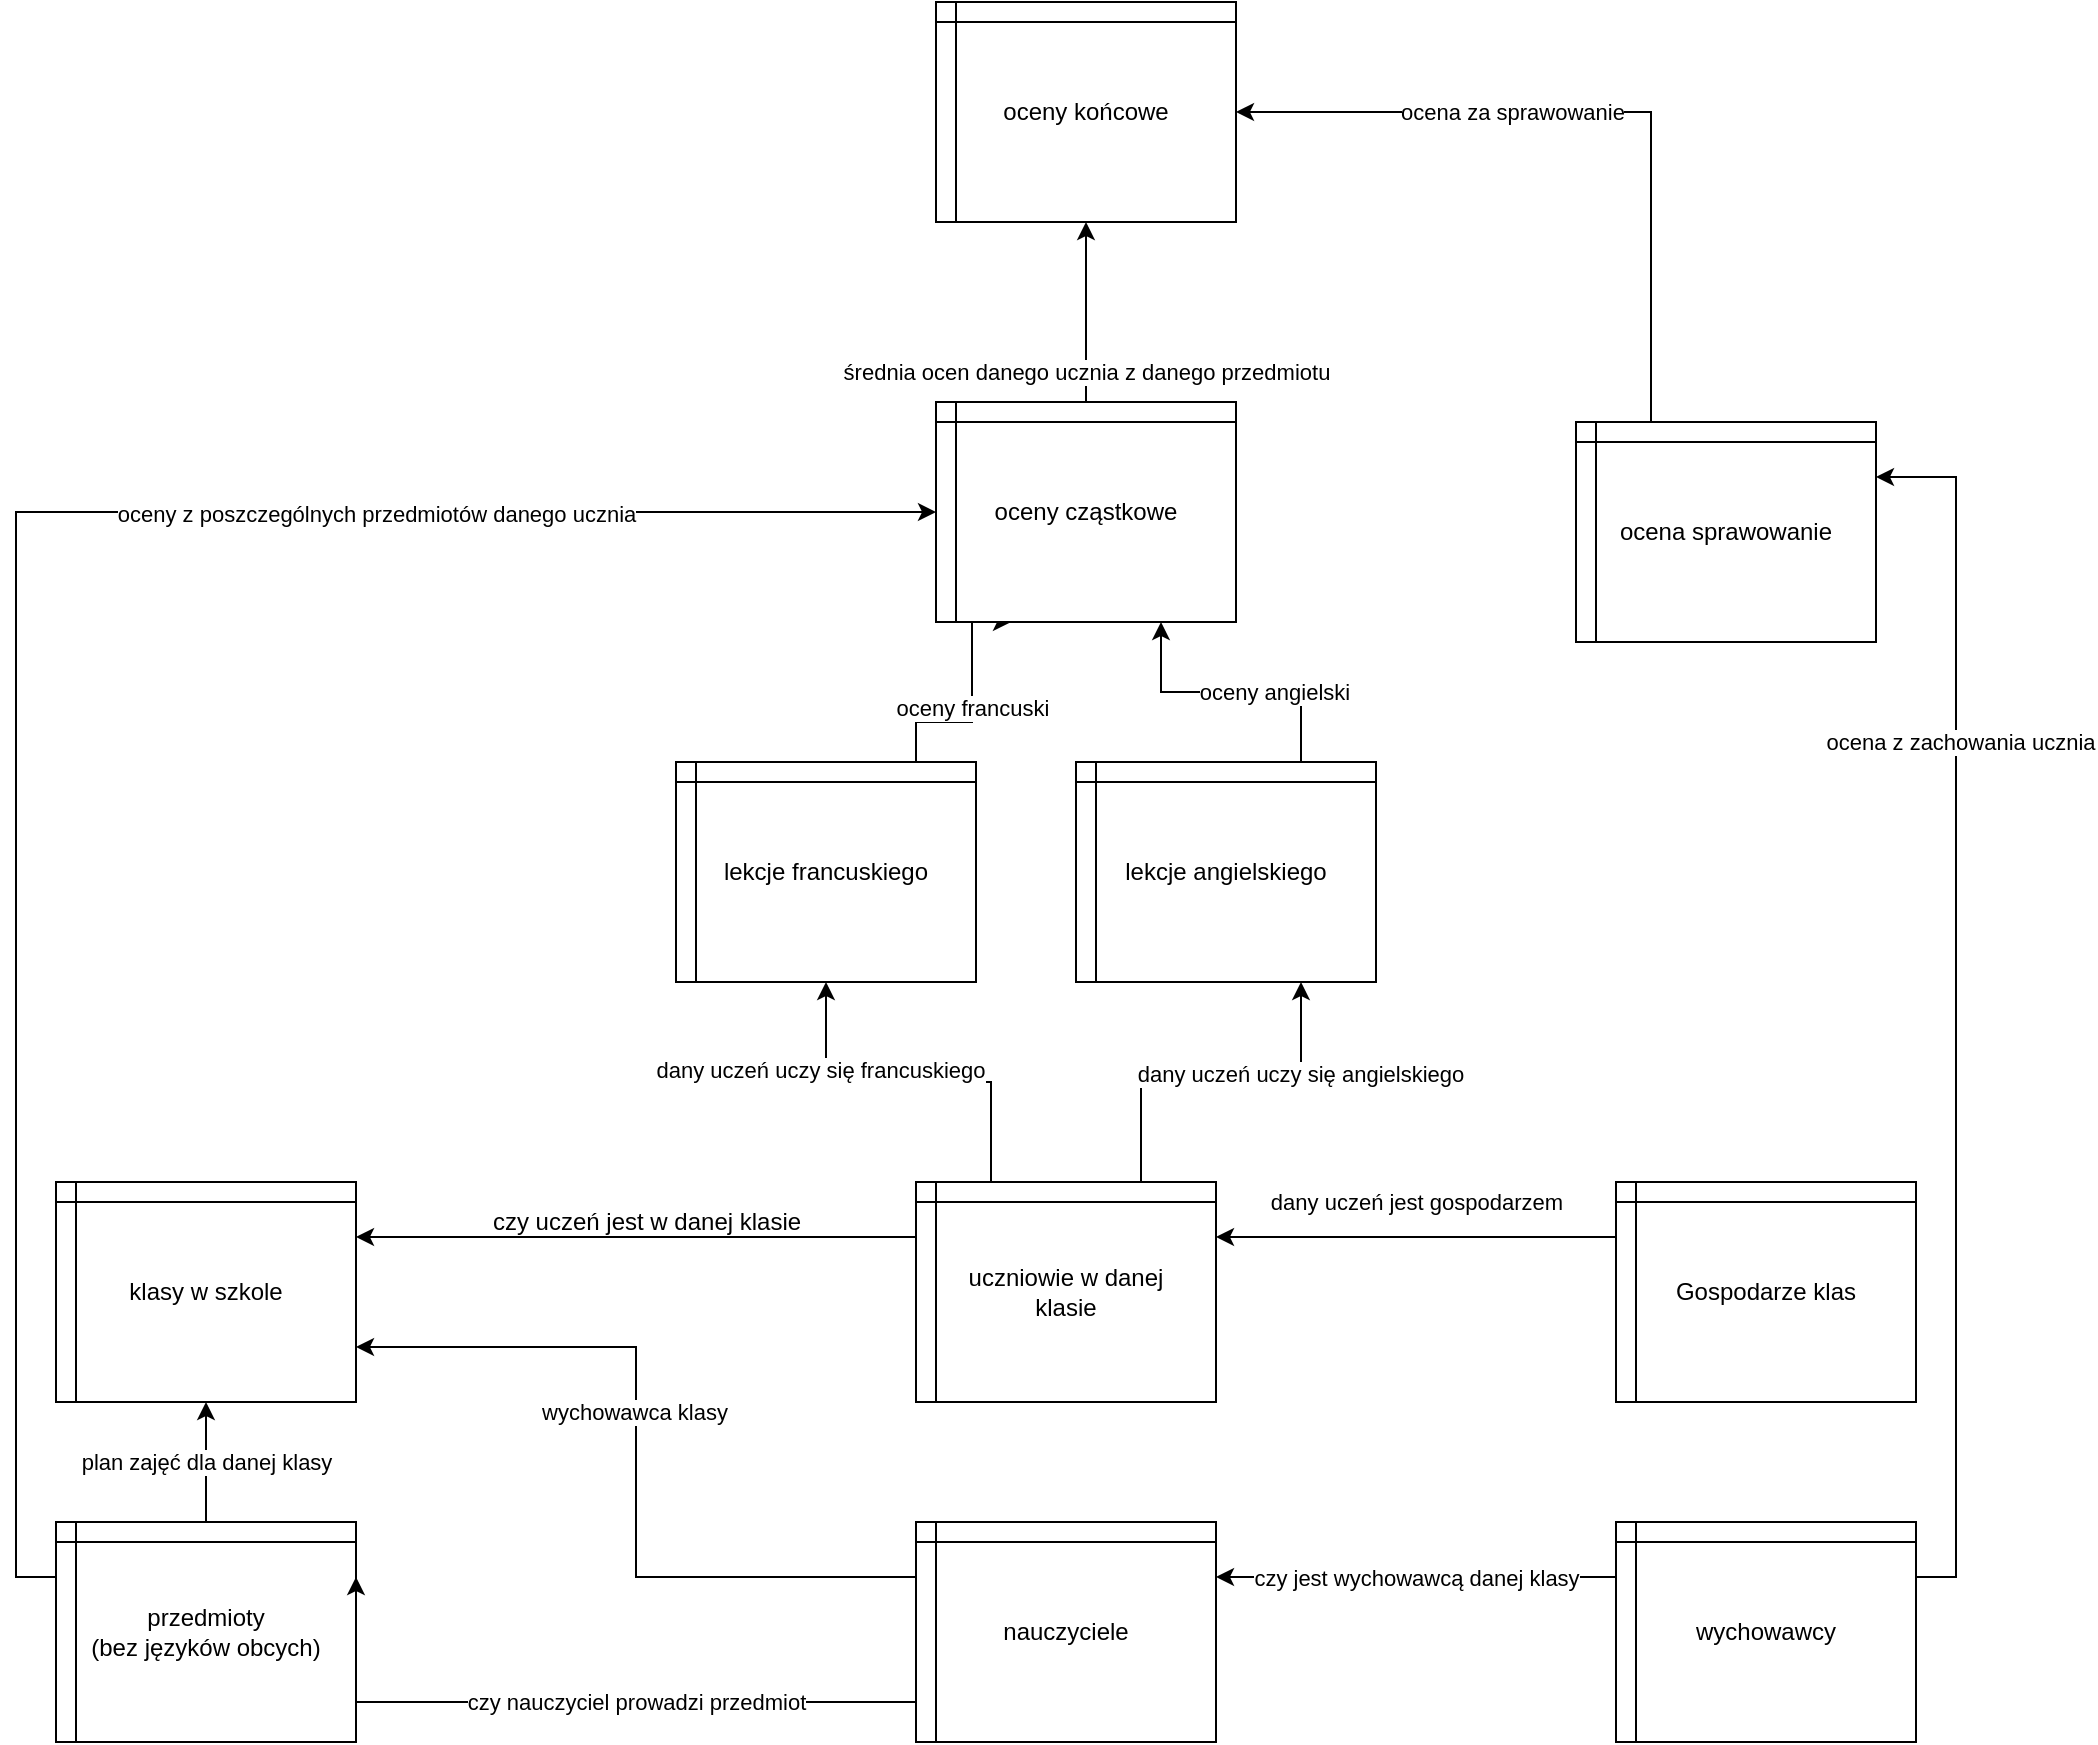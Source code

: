 <mxfile version="14.0.4" type="github">
  <diagram name="Page-1" id="b5b7bab2-c9e2-2cf4-8b2a-24fd1a2a6d21">
    <mxGraphModel dx="1038" dy="1749" grid="1" gridSize="10" guides="1" tooltips="1" connect="1" arrows="1" fold="1" page="1" pageScale="1" pageWidth="827" pageHeight="1169" background="#ffffff" math="0" shadow="0">
      <root>
        <mxCell id="0" />
        <mxCell id="1" parent="0" />
        <mxCell id="_1ffijMydd8Sgu4h1URk-1" value="klasy w szkole" style="shape=internalStorage;whiteSpace=wrap;html=1;backgroundOutline=1;dx=10;dy=10;" vertex="1" parent="1">
          <mxGeometry x="60" y="50" width="150" height="110" as="geometry" />
        </mxCell>
        <mxCell id="_1ffijMydd8Sgu4h1URk-16" value="plan zajęć dla danej klasy" style="edgeStyle=orthogonalEdgeStyle;rounded=0;orthogonalLoop=1;jettySize=auto;html=1;exitX=0.5;exitY=0;exitDx=0;exitDy=0;entryX=0.5;entryY=1;entryDx=0;entryDy=0;" edge="1" parent="1" source="_1ffijMydd8Sgu4h1URk-2" target="_1ffijMydd8Sgu4h1URk-1">
          <mxGeometry relative="1" as="geometry" />
        </mxCell>
        <mxCell id="_1ffijMydd8Sgu4h1URk-31" style="edgeStyle=orthogonalEdgeStyle;rounded=0;orthogonalLoop=1;jettySize=auto;html=1;exitX=0;exitY=0.25;exitDx=0;exitDy=0;entryX=0;entryY=0.5;entryDx=0;entryDy=0;" edge="1" parent="1" source="_1ffijMydd8Sgu4h1URk-2" target="_1ffijMydd8Sgu4h1URk-25">
          <mxGeometry relative="1" as="geometry" />
        </mxCell>
        <mxCell id="_1ffijMydd8Sgu4h1URk-32" value="oceny z poszczególnych przedmiotów danego ucznia" style="edgeLabel;html=1;align=center;verticalAlign=middle;resizable=0;points=[];" vertex="1" connectable="0" parent="_1ffijMydd8Sgu4h1URk-31">
          <mxGeometry x="-0.098" y="-1" relative="1" as="geometry">
            <mxPoint x="179" y="-95.5" as="offset" />
          </mxGeometry>
        </mxCell>
        <mxCell id="_1ffijMydd8Sgu4h1URk-2" value="przedmioty&lt;br&gt;(bez języków obcych)" style="shape=internalStorage;whiteSpace=wrap;html=1;backgroundOutline=1;dx=10;dy=10;" vertex="1" parent="1">
          <mxGeometry x="60" y="220" width="150" height="110" as="geometry" />
        </mxCell>
        <mxCell id="_1ffijMydd8Sgu4h1URk-10" style="edgeStyle=orthogonalEdgeStyle;rounded=0;orthogonalLoop=1;jettySize=auto;html=1;exitX=0;exitY=0.25;exitDx=0;exitDy=0;entryX=1;entryY=0.25;entryDx=0;entryDy=0;" edge="1" parent="1" source="_1ffijMydd8Sgu4h1URk-3" target="_1ffijMydd8Sgu4h1URk-1">
          <mxGeometry relative="1" as="geometry" />
        </mxCell>
        <mxCell id="_1ffijMydd8Sgu4h1URk-21" style="edgeStyle=orthogonalEdgeStyle;rounded=0;orthogonalLoop=1;jettySize=auto;html=1;exitX=0.25;exitY=0;exitDx=0;exitDy=0;entryX=0.5;entryY=1;entryDx=0;entryDy=0;" edge="1" parent="1" source="_1ffijMydd8Sgu4h1URk-3" target="_1ffijMydd8Sgu4h1URk-6">
          <mxGeometry relative="1" as="geometry" />
        </mxCell>
        <mxCell id="_1ffijMydd8Sgu4h1URk-22" value="dany uczeń uczy się francuskiego" style="edgeLabel;html=1;align=center;verticalAlign=middle;resizable=0;points=[];" vertex="1" connectable="0" parent="_1ffijMydd8Sgu4h1URk-21">
          <mxGeometry x="0.522" y="3" relative="1" as="geometry">
            <mxPoint as="offset" />
          </mxGeometry>
        </mxCell>
        <mxCell id="_1ffijMydd8Sgu4h1URk-23" style="edgeStyle=orthogonalEdgeStyle;rounded=0;orthogonalLoop=1;jettySize=auto;html=1;exitX=0.75;exitY=0;exitDx=0;exitDy=0;entryX=0.75;entryY=1;entryDx=0;entryDy=0;" edge="1" parent="1" source="_1ffijMydd8Sgu4h1URk-3" target="_1ffijMydd8Sgu4h1URk-7">
          <mxGeometry relative="1" as="geometry" />
        </mxCell>
        <mxCell id="_1ffijMydd8Sgu4h1URk-24" value="dany uczeń uczy się angielskiego" style="edgeLabel;html=1;align=center;verticalAlign=middle;resizable=0;points=[];" vertex="1" connectable="0" parent="_1ffijMydd8Sgu4h1URk-23">
          <mxGeometry x="0.493" y="1" relative="1" as="geometry">
            <mxPoint as="offset" />
          </mxGeometry>
        </mxCell>
        <mxCell id="_1ffijMydd8Sgu4h1URk-3" value="uczniowie w danej&lt;br&gt;klasie" style="shape=internalStorage;whiteSpace=wrap;html=1;backgroundOutline=1;dx=10;dy=10;" vertex="1" parent="1">
          <mxGeometry x="490" y="50" width="150" height="110" as="geometry" />
        </mxCell>
        <mxCell id="_1ffijMydd8Sgu4h1URk-17" value="czy nauczyciel prowadzi przedmiot" style="edgeStyle=orthogonalEdgeStyle;rounded=0;orthogonalLoop=1;jettySize=auto;html=1;exitX=0;exitY=0.25;exitDx=0;exitDy=0;entryX=1;entryY=0.25;entryDx=0;entryDy=0;" edge="1" parent="1" source="_1ffijMydd8Sgu4h1URk-4" target="_1ffijMydd8Sgu4h1URk-2">
          <mxGeometry relative="1" as="geometry">
            <Array as="points">
              <mxPoint x="490" y="310" />
              <mxPoint x="210" y="310" />
            </Array>
          </mxGeometry>
        </mxCell>
        <mxCell id="_1ffijMydd8Sgu4h1URk-19" style="edgeStyle=orthogonalEdgeStyle;rounded=0;orthogonalLoop=1;jettySize=auto;html=1;exitX=0;exitY=0.25;exitDx=0;exitDy=0;entryX=1;entryY=0.75;entryDx=0;entryDy=0;" edge="1" parent="1" source="_1ffijMydd8Sgu4h1URk-4" target="_1ffijMydd8Sgu4h1URk-1">
          <mxGeometry relative="1" as="geometry" />
        </mxCell>
        <mxCell id="_1ffijMydd8Sgu4h1URk-20" value="wychowawca klasy" style="edgeLabel;html=1;align=center;verticalAlign=middle;resizable=0;points=[];" vertex="1" connectable="0" parent="_1ffijMydd8Sgu4h1URk-19">
          <mxGeometry x="0.129" y="1" relative="1" as="geometry">
            <mxPoint as="offset" />
          </mxGeometry>
        </mxCell>
        <mxCell id="_1ffijMydd8Sgu4h1URk-4" value="nauczyciele" style="shape=internalStorage;whiteSpace=wrap;html=1;backgroundOutline=1;dx=10;dy=10;" vertex="1" parent="1">
          <mxGeometry x="490" y="220" width="150" height="110" as="geometry" />
        </mxCell>
        <mxCell id="_1ffijMydd8Sgu4h1URk-13" style="edgeStyle=orthogonalEdgeStyle;rounded=0;orthogonalLoop=1;jettySize=auto;html=1;exitX=0;exitY=0.25;exitDx=0;exitDy=0;entryX=1;entryY=0.25;entryDx=0;entryDy=0;" edge="1" parent="1" source="_1ffijMydd8Sgu4h1URk-5" target="_1ffijMydd8Sgu4h1URk-3">
          <mxGeometry relative="1" as="geometry" />
        </mxCell>
        <mxCell id="_1ffijMydd8Sgu4h1URk-14" value="dany uczeń jest gospodarzem" style="edgeLabel;html=1;align=center;verticalAlign=middle;resizable=0;points=[];" vertex="1" connectable="0" parent="_1ffijMydd8Sgu4h1URk-13">
          <mxGeometry x="0.334" y="-1" relative="1" as="geometry">
            <mxPoint x="33" y="-16.5" as="offset" />
          </mxGeometry>
        </mxCell>
        <mxCell id="_1ffijMydd8Sgu4h1URk-5" value="Gospodarze klas" style="shape=internalStorage;whiteSpace=wrap;html=1;backgroundOutline=1;dx=10;dy=10;" vertex="1" parent="1">
          <mxGeometry x="840" y="50" width="150" height="110" as="geometry" />
        </mxCell>
        <mxCell id="_1ffijMydd8Sgu4h1URk-30" value="oceny francuski" style="edgeStyle=orthogonalEdgeStyle;rounded=0;orthogonalLoop=1;jettySize=auto;html=1;exitX=0.75;exitY=0;exitDx=0;exitDy=0;entryX=0.25;entryY=1;entryDx=0;entryDy=0;" edge="1" parent="1" source="_1ffijMydd8Sgu4h1URk-6" target="_1ffijMydd8Sgu4h1URk-25">
          <mxGeometry relative="1" as="geometry">
            <Array as="points">
              <mxPoint x="490" y="-160" />
              <mxPoint x="490" y="-180" />
              <mxPoint x="518" y="-180" />
            </Array>
          </mxGeometry>
        </mxCell>
        <mxCell id="_1ffijMydd8Sgu4h1URk-6" value="lekcje francuskiego" style="shape=internalStorage;whiteSpace=wrap;html=1;backgroundOutline=1;dx=10;dy=10;" vertex="1" parent="1">
          <mxGeometry x="370" y="-160" width="150" height="110" as="geometry" />
        </mxCell>
        <mxCell id="_1ffijMydd8Sgu4h1URk-28" style="edgeStyle=orthogonalEdgeStyle;rounded=0;orthogonalLoop=1;jettySize=auto;html=1;exitX=0.75;exitY=0;exitDx=0;exitDy=0;entryX=0.75;entryY=1;entryDx=0;entryDy=0;" edge="1" parent="1" source="_1ffijMydd8Sgu4h1URk-7" target="_1ffijMydd8Sgu4h1URk-25">
          <mxGeometry relative="1" as="geometry" />
        </mxCell>
        <mxCell id="_1ffijMydd8Sgu4h1URk-29" value="oceny angielski" style="edgeLabel;html=1;align=center;verticalAlign=middle;resizable=0;points=[];" vertex="1" connectable="0" parent="_1ffijMydd8Sgu4h1URk-28">
          <mxGeometry x="-0.306" relative="1" as="geometry">
            <mxPoint as="offset" />
          </mxGeometry>
        </mxCell>
        <mxCell id="_1ffijMydd8Sgu4h1URk-7" value="lekcje angielskiego" style="shape=internalStorage;whiteSpace=wrap;html=1;backgroundOutline=1;dx=10;dy=10;" vertex="1" parent="1">
          <mxGeometry x="570" y="-160" width="150" height="110" as="geometry" />
        </mxCell>
        <mxCell id="_1ffijMydd8Sgu4h1URk-18" value="czy jest wychowawcą danej klasy" style="edgeStyle=orthogonalEdgeStyle;rounded=0;orthogonalLoop=1;jettySize=auto;html=1;exitX=0;exitY=0.25;exitDx=0;exitDy=0;entryX=1;entryY=0.25;entryDx=0;entryDy=0;" edge="1" parent="1" source="_1ffijMydd8Sgu4h1URk-8" target="_1ffijMydd8Sgu4h1URk-4">
          <mxGeometry relative="1" as="geometry" />
        </mxCell>
        <mxCell id="_1ffijMydd8Sgu4h1URk-34" style="edgeStyle=orthogonalEdgeStyle;rounded=0;orthogonalLoop=1;jettySize=auto;html=1;exitX=1;exitY=0.25;exitDx=0;exitDy=0;entryX=1;entryY=0.25;entryDx=0;entryDy=0;" edge="1" parent="1" source="_1ffijMydd8Sgu4h1URk-8" target="_1ffijMydd8Sgu4h1URk-33">
          <mxGeometry relative="1" as="geometry" />
        </mxCell>
        <mxCell id="_1ffijMydd8Sgu4h1URk-35" value="ocena z zachowania ucznia" style="edgeLabel;html=1;align=center;verticalAlign=middle;resizable=0;points=[];" vertex="1" connectable="0" parent="_1ffijMydd8Sgu4h1URk-34">
          <mxGeometry x="0.434" y="-2" relative="1" as="geometry">
            <mxPoint as="offset" />
          </mxGeometry>
        </mxCell>
        <mxCell id="_1ffijMydd8Sgu4h1URk-8" value="wychowawcy" style="shape=internalStorage;whiteSpace=wrap;html=1;backgroundOutline=1;dx=10;dy=10;" vertex="1" parent="1">
          <mxGeometry x="840" y="220" width="150" height="110" as="geometry" />
        </mxCell>
        <mxCell id="_1ffijMydd8Sgu4h1URk-11" value="czy uczeń jest w danej klasie" style="text;html=1;align=center;verticalAlign=middle;resizable=0;points=[];autosize=1;" vertex="1" parent="1">
          <mxGeometry x="270" y="60" width="170" height="20" as="geometry" />
        </mxCell>
        <mxCell id="_1ffijMydd8Sgu4h1URk-27" value="średnia ocen danego ucznia z danego przedmiotu" style="edgeStyle=orthogonalEdgeStyle;rounded=0;orthogonalLoop=1;jettySize=auto;html=1;exitX=0.5;exitY=0;exitDx=0;exitDy=0;entryX=0.5;entryY=1;entryDx=0;entryDy=0;" edge="1" parent="1" source="_1ffijMydd8Sgu4h1URk-25" target="_1ffijMydd8Sgu4h1URk-26">
          <mxGeometry relative="1" as="geometry">
            <Array as="points">
              <mxPoint x="555" y="-330" />
              <mxPoint x="575" y="-330" />
            </Array>
          </mxGeometry>
        </mxCell>
        <mxCell id="_1ffijMydd8Sgu4h1URk-25" value="oceny cząstkowe" style="shape=internalStorage;whiteSpace=wrap;html=1;backgroundOutline=1;dx=10;dy=10;" vertex="1" parent="1">
          <mxGeometry x="500" y="-340" width="150" height="110" as="geometry" />
        </mxCell>
        <mxCell id="_1ffijMydd8Sgu4h1URk-26" value="oceny końcowe" style="shape=internalStorage;whiteSpace=wrap;html=1;backgroundOutline=1;dx=10;dy=10;" vertex="1" parent="1">
          <mxGeometry x="500" y="-540" width="150" height="110" as="geometry" />
        </mxCell>
        <mxCell id="_1ffijMydd8Sgu4h1URk-36" style="edgeStyle=orthogonalEdgeStyle;rounded=0;orthogonalLoop=1;jettySize=auto;html=1;exitX=0.25;exitY=0;exitDx=0;exitDy=0;entryX=1;entryY=0.5;entryDx=0;entryDy=0;" edge="1" parent="1" source="_1ffijMydd8Sgu4h1URk-33" target="_1ffijMydd8Sgu4h1URk-26">
          <mxGeometry relative="1" as="geometry" />
        </mxCell>
        <mxCell id="_1ffijMydd8Sgu4h1URk-37" value="ocena za sprawowanie" style="edgeLabel;html=1;align=center;verticalAlign=middle;resizable=0;points=[];" vertex="1" connectable="0" parent="_1ffijMydd8Sgu4h1URk-36">
          <mxGeometry x="0.241" relative="1" as="geometry">
            <mxPoint as="offset" />
          </mxGeometry>
        </mxCell>
        <mxCell id="_1ffijMydd8Sgu4h1URk-33" value="ocena sprawowanie" style="shape=internalStorage;whiteSpace=wrap;html=1;backgroundOutline=1;dx=10;dy=10;" vertex="1" parent="1">
          <mxGeometry x="820" y="-330" width="150" height="110" as="geometry" />
        </mxCell>
      </root>
    </mxGraphModel>
  </diagram>
</mxfile>

